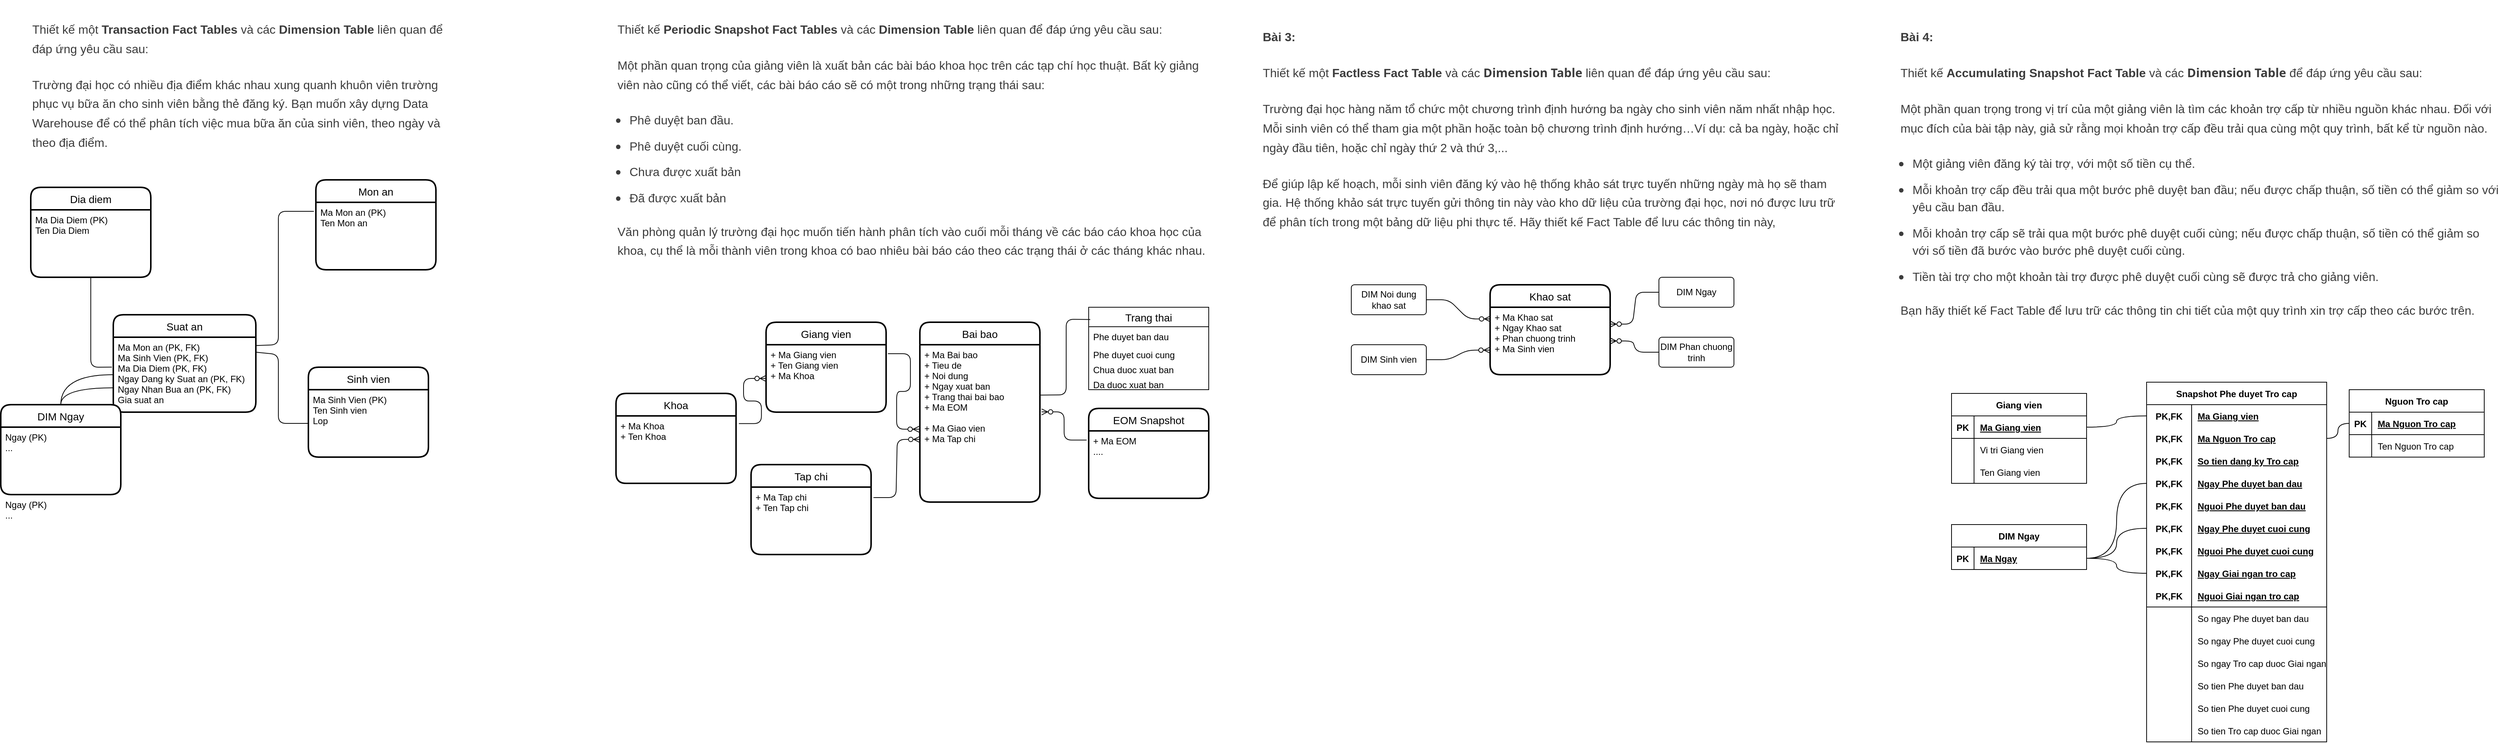 <mxfile>
    <diagram id="OZcxYd4uFVVRchGtud5t" name="Page-1">
        <mxGraphModel dx="1120" dy="599" grid="1" gridSize="10" guides="1" tooltips="1" connect="1" arrows="1" fold="1" page="1" pageScale="1" pageWidth="850" pageHeight="1100" math="0" shadow="0">
            <root>
                <mxCell id="0"/>
                <mxCell id="1" parent="0"/>
                <mxCell id="33" style="edgeStyle=none;html=1;entryX=-0.01;entryY=0.399;entryDx=0;entryDy=0;endArrow=none;endFill=0;entryPerimeter=0;" edge="1" parent="1" source="21" target="30">
                    <mxGeometry relative="1" as="geometry">
                        <Array as="points">
                            <mxPoint x="170" y="510"/>
                        </Array>
                    </mxGeometry>
                </mxCell>
                <mxCell id="21" value="Dia diem" style="swimlane;childLayout=stackLayout;horizontal=1;startSize=30;horizontalStack=0;rounded=1;fontSize=14;fontStyle=0;strokeWidth=2;resizeParent=0;resizeLast=1;shadow=0;dashed=0;align=center;" vertex="1" parent="1">
                    <mxGeometry x="90" y="270" width="160" height="120" as="geometry"/>
                </mxCell>
                <mxCell id="23" value="Ma Dia Diem (PK)&#10;Ten Dia Diem" style="align=left;strokeColor=none;fillColor=none;spacingLeft=4;fontSize=12;verticalAlign=top;resizable=0;rotatable=0;part=1;" vertex="1" parent="21">
                    <mxGeometry y="30" width="160" height="90" as="geometry"/>
                </mxCell>
                <mxCell id="27" value="Sinh vien" style="swimlane;childLayout=stackLayout;horizontal=1;startSize=30;horizontalStack=0;rounded=1;fontSize=14;fontStyle=0;strokeWidth=2;resizeParent=0;resizeLast=1;shadow=0;dashed=0;align=center;" vertex="1" parent="1">
                    <mxGeometry x="460" y="510" width="160" height="120" as="geometry"/>
                </mxCell>
                <mxCell id="28" value="Ma Sinh Vien (PK)&#10;Ten Sinh vien&#10;Lop&#10;" style="align=left;strokeColor=none;fillColor=none;spacingLeft=4;fontSize=12;verticalAlign=top;resizable=0;rotatable=0;part=1;" vertex="1" parent="27">
                    <mxGeometry y="30" width="160" height="90" as="geometry"/>
                </mxCell>
                <mxCell id="29" value="Suat an" style="swimlane;childLayout=stackLayout;horizontal=1;startSize=30;horizontalStack=0;rounded=1;fontSize=14;fontStyle=0;strokeWidth=2;resizeParent=0;resizeLast=1;shadow=0;dashed=0;align=center;" vertex="1" parent="1">
                    <mxGeometry x="200" y="440" width="190" height="130" as="geometry"/>
                </mxCell>
                <mxCell id="30" value="Ma Mon an (PK, FK)&#10;Ma Sinh Vien (PK, FK)&#10;Ma Dia Diem (PK, FK)&#10;Ngay Dang ky Suat an (PK, FK)&#10;Ngay Nhan Bua an (PK, FK)&#10;Gia suat an" style="align=left;strokeColor=none;fillColor=none;spacingLeft=4;fontSize=12;verticalAlign=top;resizable=0;rotatable=0;part=1;" vertex="1" parent="29">
                    <mxGeometry y="30" width="190" height="100" as="geometry"/>
                </mxCell>
                <mxCell id="31" value="Mon an" style="swimlane;childLayout=stackLayout;horizontal=1;startSize=30;horizontalStack=0;rounded=1;fontSize=14;fontStyle=0;strokeWidth=2;resizeParent=0;resizeLast=1;shadow=0;dashed=0;align=center;" vertex="1" parent="1">
                    <mxGeometry x="470" y="260" width="160" height="120" as="geometry"/>
                </mxCell>
                <mxCell id="32" value="Ma Mon an (PK)&#10;Ten Mon an" style="align=left;strokeColor=none;fillColor=none;spacingLeft=4;fontSize=12;verticalAlign=top;resizable=0;rotatable=0;part=1;" vertex="1" parent="31">
                    <mxGeometry y="30" width="160" height="90" as="geometry"/>
                </mxCell>
                <mxCell id="34" style="edgeStyle=none;html=1;exitX=-0.017;exitY=0.133;exitDx=0;exitDy=0;entryX=1;entryY=0.111;entryDx=0;entryDy=0;entryPerimeter=0;exitPerimeter=0;endArrow=none;endFill=0;" edge="1" parent="1" source="32" target="30">
                    <mxGeometry relative="1" as="geometry">
                        <Array as="points">
                            <mxPoint x="420" y="302"/>
                            <mxPoint x="420" y="480"/>
                        </Array>
                    </mxGeometry>
                </mxCell>
                <mxCell id="35" style="edgeStyle=none;html=1;entryX=1;entryY=0.2;entryDx=0;entryDy=0;exitX=0;exitY=0.5;exitDx=0;exitDy=0;endArrow=none;endFill=0;entryPerimeter=0;" edge="1" parent="1" source="28" target="30">
                    <mxGeometry relative="1" as="geometry">
                        <Array as="points">
                            <mxPoint x="420" y="585"/>
                            <mxPoint x="420" y="493"/>
                        </Array>
                    </mxGeometry>
                </mxCell>
                <mxCell id="36" value="&lt;p style=&quot;color: rgb(60, 60, 60); margin: 20px 0px 1.416em; text-align: left; font-family: &amp;quot;Open Sans&amp;quot;, &amp;quot;Helvetica Neue&amp;quot;, Helvetica, Arial, sans-serif; font-size: 16px; font-style: normal; font-variant-ligatures: normal; font-variant-caps: normal; font-weight: 400; letter-spacing: normal; orphans: 2; text-indent: 0px; text-transform: none; widows: 2; word-spacing: 0px; -webkit-text-stroke-width: 0px; background-color: rgb(255, 255, 255); text-decoration-thickness: initial; text-decoration-style: initial; text-decoration-color: initial; text-rendering: optimizelegibility; padding: 0px; border: 0px; outline: 0px; font-variant-numeric: inherit; font-variant-east-asian: inherit; font-stretch: inherit; vertical-align: baseline; line-height: 1.6em !important;&quot;&gt;&lt;span style=&quot;color: inherit; font-style: inherit; font-variant: inherit; font-weight: inherit; font-stretch: inherit; font-size: inherit; line-height: 1.4em; font-family: arial, helvetica, sans-serif; font-optical-sizing: inherit; font-kerning: inherit; font-feature-settings: inherit; font-variation-settings: inherit;&quot; face=&quot;Open Sans, Helvetica Neue, Helvetica, Arial, sans-serif&quot;&gt;Thiết kế một&lt;span&gt;&amp;nbsp;&lt;/span&gt;&lt;strong style=&quot;font-weight: bold; line-height: 1.4em;&quot;&gt;Transaction Fact Tables&lt;/strong&gt;&amp;nbsp;và các&lt;span&gt;&amp;nbsp;&lt;/span&gt;&lt;strong style=&quot;font-weight: bold; line-height: 1.4em;&quot;&gt;Dimension Table&lt;/strong&gt;&lt;span&gt;&amp;nbsp;&lt;/span&gt;liên quan để đáp ứng yêu cầu sau:&lt;/span&gt;&lt;/p&gt;&lt;p style=&quot;color: rgb(60, 60, 60); margin: 20px 0px 1.416em; text-align: left; font-family: &amp;quot;Open Sans&amp;quot;, &amp;quot;Helvetica Neue&amp;quot;, Helvetica, Arial, sans-serif; font-size: 16px; font-style: normal; font-variant-ligatures: normal; font-variant-caps: normal; font-weight: 400; letter-spacing: normal; orphans: 2; text-indent: 0px; text-transform: none; widows: 2; word-spacing: 0px; -webkit-text-stroke-width: 0px; background-color: rgb(255, 255, 255); text-decoration-thickness: initial; text-decoration-style: initial; text-decoration-color: initial; text-rendering: optimizelegibility; padding: 0px; border: 0px; outline: 0px; font-variant-numeric: inherit; font-variant-east-asian: inherit; font-stretch: inherit; vertical-align: baseline; line-height: 1.6em !important;&quot;&gt;&lt;span style=&quot;color: inherit; font-style: inherit; font-variant: inherit; font-weight: inherit; font-stretch: inherit; font-size: inherit; line-height: 1.4em; font-family: arial, helvetica, sans-serif; font-optical-sizing: inherit; font-kerning: inherit; font-feature-settings: inherit; font-variation-settings: inherit;&quot;&gt;&lt;span style=&quot;color: inherit; font-style: inherit; font-variant: inherit; font-weight: inherit; font-stretch: inherit; font-size: inherit; line-height: 1.4em; font-family: inherit; font-optical-sizing: inherit; font-kerning: inherit; font-feature-settings: inherit; font-variation-settings: inherit;&quot; face=&quot;Open Sans, Helvetica Neue, Helvetica, Arial, sans-serif&quot;&gt;Trường đại học có nhiều địa điểm khác nhau xung quanh khuôn viên trường phục vụ bữa ăn cho sinh viên bằng thẻ đăng ký. Bạn muốn xây dựng Data Warehouse để có thể&amp;nbsp;&lt;/span&gt;phân tích việc mua bữa ăn của sinh viên, theo ngày và theo địa điểm.&lt;/span&gt;&lt;/p&gt;" style="text;whiteSpace=wrap;html=1;" vertex="1" parent="1">
                    <mxGeometry x="90" y="20" width="550" height="100" as="geometry"/>
                </mxCell>
                <mxCell id="37" value="&lt;p style=&quot;color: rgb(60, 60, 60); margin: 20px 0px 1.416em; text-align: left; font-family: &amp;quot;Open Sans&amp;quot;, &amp;quot;Helvetica Neue&amp;quot;, Helvetica, Arial, sans-serif; font-size: 16px; font-style: normal; font-variant-ligatures: normal; font-variant-caps: normal; font-weight: 400; letter-spacing: normal; orphans: 2; text-indent: 0px; text-transform: none; widows: 2; word-spacing: 0px; -webkit-text-stroke-width: 0px; background-color: rgb(255, 255, 255); text-decoration-thickness: initial; text-decoration-style: initial; text-decoration-color: initial; text-rendering: optimizelegibility; padding: 0px; border: 0px; outline: 0px; font-variant-numeric: inherit; font-variant-east-asian: inherit; font-stretch: inherit; vertical-align: baseline; line-height: 1.6em !important;&quot;&gt;&lt;span style=&quot;color: inherit; font-style: inherit; font-variant: inherit; font-weight: inherit; font-stretch: inherit; font-size: inherit; line-height: 1.4em; font-family: arial, helvetica, sans-serif; font-optical-sizing: inherit; font-kerning: inherit; font-feature-settings: inherit; font-variation-settings: inherit;&quot; face=&quot;Open Sans, Helvetica Neue, Helvetica, Arial, sans-serif&quot;&gt;Thiết kế&lt;span&gt;&amp;nbsp;&lt;/span&gt;&lt;strong style=&quot;font-weight: bold; line-height: 1.4em;&quot;&gt;Periodic Snapshot Fact Tables&lt;/strong&gt;&lt;span&gt;&amp;nbsp;&lt;/span&gt;và&amp;nbsp;các&amp;nbsp;&lt;strong style=&quot;font-weight: bold; line-height: 1.4em;&quot;&gt;Dimension Table&lt;/strong&gt;&amp;nbsp;liên quan để đáp ứng yêu cầu sau:&lt;/span&gt;&lt;/p&gt;&lt;p style=&quot;color: rgb(60, 60, 60); margin: 20px 0px 1.416em; text-align: left; font-family: &amp;quot;Open Sans&amp;quot;, &amp;quot;Helvetica Neue&amp;quot;, Helvetica, Arial, sans-serif; font-size: 16px; font-style: normal; font-variant-ligatures: normal; font-variant-caps: normal; font-weight: 400; letter-spacing: normal; orphans: 2; text-indent: 0px; text-transform: none; widows: 2; word-spacing: 0px; -webkit-text-stroke-width: 0px; background-color: rgb(255, 255, 255); text-decoration-thickness: initial; text-decoration-style: initial; text-decoration-color: initial; text-rendering: optimizelegibility; padding: 0px; border: 0px; outline: 0px; font-variant-numeric: inherit; font-variant-east-asian: inherit; font-stretch: inherit; vertical-align: baseline; line-height: 1.6em !important;&quot;&gt;&lt;span style=&quot;color: inherit; font-style: inherit; font-variant: inherit; font-weight: inherit; font-stretch: inherit; font-size: inherit; line-height: 1.4em; font-family: arial, helvetica, sans-serif; font-optical-sizing: inherit; font-kerning: inherit; font-feature-settings: inherit; font-variation-settings: inherit;&quot; face=&quot;Open Sans, Helvetica Neue, Helvetica, Arial, sans-serif&quot;&gt;Một phần quan trọng của giảng viên là xuất bản các bài báo khoa học trên các tạp chí học thuật. Bất kỳ giảng viên nào cũng có thể viết, các bài báo cáo sẽ có một trong những trạng thái sau:&lt;/span&gt;&lt;/p&gt;&lt;ul style=&quot;padding: 0px 0px 0px 1em; margin: 1em 0px; line-height: 1.4em; color: rgb(60, 60, 60); list-style: outside none disc; font-family: &amp;quot;Open Sans&amp;quot;, Verdana, Geneva, sans-serif, sans-serif; font-size: 16px; font-style: normal; font-variant-ligatures: normal; font-variant-caps: normal; font-weight: 400; letter-spacing: normal; orphans: 2; text-align: left; text-indent: 0px; text-transform: none; widows: 2; word-spacing: 0px; -webkit-text-stroke-width: 0px; background-color: rgb(255, 255, 255); text-decoration-thickness: initial; text-decoration-style: initial; text-decoration-color: initial;&quot;&gt;&lt;li style=&quot;line-height: 1.4em; margin-bottom: 0.708em;&quot;&gt;&lt;span style=&quot;color: inherit; font-style: inherit; font-variant: inherit; font-weight: inherit; font-stretch: inherit; font-size: inherit; line-height: 1.4em; font-family: arial, helvetica, sans-serif; font-optical-sizing: inherit; font-kerning: inherit; font-feature-settings: inherit; font-variation-settings: inherit;&quot; face=&quot;Open Sans, Helvetica Neue, Helvetica, Arial, sans-serif&quot;&gt;Phê duyệt&amp;nbsp;ban đầu.&lt;/span&gt;&lt;/li&gt;&lt;li style=&quot;line-height: 1.4em; margin-bottom: 0.708em;&quot;&gt;&lt;span style=&quot;color: inherit; font-style: inherit; font-variant: inherit; font-weight: inherit; font-stretch: inherit; font-size: inherit; line-height: 1.4em; font-family: arial, helvetica, sans-serif; font-optical-sizing: inherit; font-kerning: inherit; font-feature-settings: inherit; font-variation-settings: inherit;&quot; face=&quot;Open Sans, Helvetica Neue, Helvetica, Arial, sans-serif&quot;&gt;Phê duyệt&amp;nbsp;cuối cùng.&lt;/span&gt;&lt;/li&gt;&lt;li style=&quot;line-height: 1.4em; margin-bottom: 0.708em;&quot;&gt;&lt;span style=&quot;color: inherit; font-style: inherit; font-variant: inherit; font-weight: inherit; font-stretch: inherit; font-size: inherit; line-height: 1.4em; font-family: arial, helvetica, sans-serif; font-optical-sizing: inherit; font-kerning: inherit; font-feature-settings: inherit; font-variation-settings: inherit;&quot; face=&quot;Open Sans, Helvetica Neue, Helvetica, Arial, sans-serif&quot;&gt;Chưa được xuất bản&lt;/span&gt;&lt;/li&gt;&lt;li style=&quot;line-height: 1.4em; margin-bottom: 0.708em;&quot;&gt;&lt;span style=&quot;color: inherit; font-style: inherit; font-variant: inherit; font-weight: inherit; font-stretch: inherit; font-size: inherit; line-height: 1.4em; font-family: arial, helvetica, sans-serif; font-optical-sizing: inherit; font-kerning: inherit; font-feature-settings: inherit; font-variation-settings: inherit;&quot; face=&quot;Open Sans, Helvetica Neue, Helvetica, Arial, sans-serif&quot;&gt;Đã được xuất bản&lt;/span&gt;&lt;/li&gt;&lt;/ul&gt;&lt;p style=&quot;color: rgb(60, 60, 60); margin: 20px 0px 1.416em; text-align: left; font-family: &amp;quot;Open Sans&amp;quot;, Verdana, Geneva, sans-serif, sans-serif; font-size: 16px; font-style: normal; font-variant-ligatures: normal; font-variant-caps: normal; font-weight: 400; letter-spacing: normal; orphans: 2; text-indent: 0px; text-transform: none; widows: 2; word-spacing: 0px; -webkit-text-stroke-width: 0px; background-color: rgb(255, 255, 255); text-decoration-thickness: initial; text-decoration-style: initial; text-decoration-color: initial; line-height: 1.6em !important;&quot;&gt;&lt;span style=&quot;color: inherit; font-style: inherit; font-variant: inherit; font-weight: inherit; font-stretch: inherit; font-size: inherit; line-height: 1.4em; font-family: arial, helvetica, sans-serif; font-optical-sizing: inherit; font-kerning: inherit; font-feature-settings: inherit; font-variation-settings: inherit;&quot;&gt;Văn phòng quản lý trường đại học muốn tiến hành phân tích vào cuối mỗi tháng về các&amp;nbsp;báo cáo khoa học&amp;nbsp;của khoa, cụ thể là mỗi thành viên trong khoa có bao nhiêu bài báo cáo theo các trạng thái ở các tháng khác nhau.&lt;/span&gt;&lt;/p&gt;" style="text;whiteSpace=wrap;html=1;" vertex="1" parent="1">
                    <mxGeometry x="870" y="20" width="800" height="390" as="geometry"/>
                </mxCell>
                <mxCell id="38" value="Giang vien" style="swimlane;childLayout=stackLayout;horizontal=1;startSize=30;horizontalStack=0;rounded=1;fontSize=14;fontStyle=0;strokeWidth=2;resizeParent=0;resizeLast=1;shadow=0;dashed=0;align=center;" vertex="1" parent="1">
                    <mxGeometry x="1070" y="450" width="160" height="120" as="geometry"/>
                </mxCell>
                <mxCell id="39" value="+ Ma Giang vien&#10;+ Ten Giang vien&#10;+ Ma Khoa" style="align=left;strokeColor=none;fillColor=none;spacingLeft=4;fontSize=12;verticalAlign=top;resizable=0;rotatable=0;part=1;" vertex="1" parent="38">
                    <mxGeometry y="30" width="160" height="90" as="geometry"/>
                </mxCell>
                <mxCell id="40" value="Khoa" style="swimlane;childLayout=stackLayout;horizontal=1;startSize=30;horizontalStack=0;rounded=1;fontSize=14;fontStyle=0;strokeWidth=2;resizeParent=0;resizeLast=1;shadow=0;dashed=0;align=center;" vertex="1" parent="1">
                    <mxGeometry x="870" y="545" width="160" height="120" as="geometry"/>
                </mxCell>
                <mxCell id="41" value="+ Ma Khoa&#10;+ Ten Khoa" style="align=left;strokeColor=none;fillColor=none;spacingLeft=4;fontSize=12;verticalAlign=top;resizable=0;rotatable=0;part=1;" vertex="1" parent="40">
                    <mxGeometry y="30" width="160" height="90" as="geometry"/>
                </mxCell>
                <mxCell id="42" value="Bai bao" style="swimlane;childLayout=stackLayout;horizontal=1;startSize=30;horizontalStack=0;rounded=1;fontSize=14;fontStyle=0;strokeWidth=2;resizeParent=0;resizeLast=1;shadow=0;dashed=0;align=center;" vertex="1" parent="1">
                    <mxGeometry x="1275" y="450" width="160" height="240" as="geometry"/>
                </mxCell>
                <mxCell id="43" value="+ Ma Bai bao&#10;+ Tieu de&#10;+ Noi dung&#10;+ Ngay xuat ban&#10;+ Trang thai bai bao&#10;+ Ma EOM&#10;&#10;+ Ma Giao vien&#10;+ Ma Tap chi" style="align=left;strokeColor=none;fillColor=none;spacingLeft=4;fontSize=12;verticalAlign=top;resizable=0;rotatable=0;part=1;" vertex="1" parent="42">
                    <mxGeometry y="30" width="160" height="210" as="geometry"/>
                </mxCell>
                <mxCell id="44" value="Tap chi" style="swimlane;childLayout=stackLayout;horizontal=1;startSize=30;horizontalStack=0;rounded=1;fontSize=14;fontStyle=0;strokeWidth=2;resizeParent=0;resizeLast=1;shadow=0;dashed=0;align=center;" vertex="1" parent="1">
                    <mxGeometry x="1050" y="640" width="160" height="120" as="geometry"/>
                </mxCell>
                <mxCell id="45" value="+ Ma Tap chi&#10;+ Ten Tap chi" style="align=left;strokeColor=none;fillColor=none;spacingLeft=4;fontSize=12;verticalAlign=top;resizable=0;rotatable=0;part=1;" vertex="1" parent="44">
                    <mxGeometry y="30" width="160" height="90" as="geometry"/>
                </mxCell>
                <mxCell id="46" value="EOM Snapshot" style="swimlane;childLayout=stackLayout;horizontal=1;startSize=30;horizontalStack=0;rounded=1;fontSize=14;fontStyle=0;strokeWidth=2;resizeParent=0;resizeLast=1;shadow=0;dashed=0;align=center;" vertex="1" parent="1">
                    <mxGeometry x="1500" y="565" width="160" height="120" as="geometry"/>
                </mxCell>
                <mxCell id="47" value="+ Ma EOM&#10;...." style="align=left;strokeColor=none;fillColor=none;spacingLeft=4;fontSize=12;verticalAlign=top;resizable=0;rotatable=0;part=1;" vertex="1" parent="46">
                    <mxGeometry y="30" width="160" height="90" as="geometry"/>
                </mxCell>
                <mxCell id="52" value="Trang thai" style="swimlane;fontStyle=0;childLayout=stackLayout;horizontal=1;startSize=26;horizontalStack=0;resizeParent=1;resizeParentMax=0;resizeLast=0;collapsible=1;marginBottom=0;align=center;fontSize=14;" vertex="1" parent="1">
                    <mxGeometry x="1500" y="430" width="160" height="110" as="geometry">
                        <mxRectangle x="1500" y="430" width="100" height="30" as="alternateBounds"/>
                    </mxGeometry>
                </mxCell>
                <mxCell id="53" value="Phe duyet ban dau" style="text;strokeColor=none;fillColor=none;spacingLeft=4;spacingRight=4;overflow=hidden;rotatable=0;points=[[0,0.5],[1,0.5]];portConstraint=eastwest;fontSize=12;" vertex="1" parent="52">
                    <mxGeometry y="26" width="160" height="24" as="geometry"/>
                </mxCell>
                <mxCell id="54" value="Phe duyet cuoi cung" style="text;strokeColor=none;fillColor=none;spacingLeft=4;spacingRight=4;overflow=hidden;rotatable=0;points=[[0,0.5],[1,0.5]];portConstraint=eastwest;fontSize=12;" vertex="1" parent="52">
                    <mxGeometry y="50" width="160" height="20" as="geometry"/>
                </mxCell>
                <mxCell id="55" value="Chua duoc xuat ban" style="text;strokeColor=none;fillColor=none;spacingLeft=4;spacingRight=4;overflow=hidden;rotatable=0;points=[[0,0.5],[1,0.5]];portConstraint=eastwest;fontSize=12;" vertex="1" parent="52">
                    <mxGeometry y="70" width="160" height="20" as="geometry"/>
                </mxCell>
                <mxCell id="56" value="Da duoc xuat ban" style="text;strokeColor=none;fillColor=none;spacingLeft=4;spacingRight=4;overflow=hidden;rotatable=0;points=[[0,0.5],[1,0.5]];portConstraint=eastwest;fontSize=12;" vertex="1" parent="52">
                    <mxGeometry y="90" width="160" height="20" as="geometry"/>
                </mxCell>
                <mxCell id="57" style="edgeStyle=none;html=1;entryX=0.013;entryY=0.149;entryDx=0;entryDy=0;entryPerimeter=0;exitX=1.004;exitY=0.32;exitDx=0;exitDy=0;exitPerimeter=0;endArrow=none;endFill=0;" edge="1" parent="1" source="43" target="52">
                    <mxGeometry relative="1" as="geometry">
                        <Array as="points">
                            <mxPoint x="1470" y="547"/>
                            <mxPoint x="1470" y="446"/>
                        </Array>
                    </mxGeometry>
                </mxCell>
                <mxCell id="59" value="&lt;p style=&quot;color: rgb(60, 60, 60); margin: 20px 0px 1.416em; text-align: left; font-family: &amp;quot;Open Sans&amp;quot;, &amp;quot;Helvetica Neue&amp;quot;, Helvetica, Arial, sans-serif; font-size: 16px; font-style: normal; font-variant-ligatures: normal; font-variant-caps: normal; font-weight: 400; letter-spacing: normal; orphans: 2; text-indent: 0px; text-transform: none; widows: 2; word-spacing: 0px; -webkit-text-stroke-width: 0px; background-color: rgb(255, 255, 255); text-decoration-thickness: initial; text-decoration-style: initial; text-decoration-color: initial; text-rendering: optimizelegibility; padding: 0px; border: 0px; outline: 0px; font-variant-numeric: inherit; font-variant-east-asian: inherit; font-stretch: inherit; vertical-align: baseline; line-height: 1.6em !important;&quot;&gt;&lt;span style=&quot;color: inherit; font-style: inherit; font-variant: inherit; font-weight: inherit; font-stretch: inherit; font-size: inherit; line-height: 1.4em; font-family: arial, helvetica, sans-serif; font-optical-sizing: inherit; font-kerning: inherit; font-feature-settings: inherit; font-variation-settings: inherit;&quot;&gt;&lt;strong style=&quot;font-weight: bold; line-height: 1.4em;&quot;&gt;Bài 3:&amp;nbsp;&lt;/strong&gt;&lt;/span&gt;&lt;/p&gt;&lt;p style=&quot;color: rgb(60, 60, 60); margin: 20px 0px 1.416em; text-align: left; font-family: &amp;quot;Open Sans&amp;quot;, &amp;quot;Helvetica Neue&amp;quot;, Helvetica, Arial, sans-serif; font-size: 16px; font-style: normal; font-variant-ligatures: normal; font-variant-caps: normal; font-weight: 400; letter-spacing: normal; orphans: 2; text-indent: 0px; text-transform: none; widows: 2; word-spacing: 0px; -webkit-text-stroke-width: 0px; background-color: rgb(255, 255, 255); text-decoration-thickness: initial; text-decoration-style: initial; text-decoration-color: initial; text-rendering: optimizelegibility; padding: 0px; border: 0px; outline: 0px; font-variant-numeric: inherit; font-variant-east-asian: inherit; font-stretch: inherit; vertical-align: baseline; line-height: 1.6em !important;&quot;&gt;&lt;span style=&quot;color: inherit; font-style: inherit; font-variant: inherit; font-weight: inherit; font-stretch: inherit; font-size: inherit; line-height: 1.4em; font-family: arial, helvetica, sans-serif; font-optical-sizing: inherit; font-kerning: inherit; font-feature-settings: inherit; font-variation-settings: inherit;&quot;&gt;&lt;span style=&quot;color: inherit; font-style: inherit; font-variant: inherit; font-weight: inherit; font-stretch: inherit; font-size: inherit; line-height: 1.4em; font-family: inherit; font-optical-sizing: inherit; font-kerning: inherit; font-feature-settings: inherit; font-variation-settings: inherit;&quot; face=&quot;Open Sans, Helvetica Neue, Helvetica, Arial, sans-serif&quot;&gt;Thiết kế một&lt;span&gt;&amp;nbsp;&lt;/span&gt;&lt;strong style=&quot;font-weight: bold; line-height: 1.4em;&quot;&gt;Factless Fact Table&amp;nbsp;&lt;/strong&gt;và các&amp;nbsp;&lt;/span&gt;&lt;strong style=&quot;font-weight: bold; line-height: 1.4em; font-family: &amp;quot;Open Sans&amp;quot;, &amp;quot;Helvetica Neue&amp;quot;, Helvetica, Arial, sans-serif;&quot;&gt;Dimension Table&lt;/strong&gt;&lt;span style=&quot;color: inherit; font-style: inherit; font-variant: inherit; font-weight: inherit; font-stretch: inherit; font-size: inherit; line-height: 1.4em; font-family: inherit; font-optical-sizing: inherit; font-kerning: inherit; font-feature-settings: inherit; font-variation-settings: inherit;&quot; face=&quot;Open Sans, Helvetica Neue, Helvetica, Arial, sans-serif&quot;&gt;&amp;nbsp;liên quan để đáp ứng yêu cầu sau:&lt;/span&gt;&lt;/span&gt;&lt;/p&gt;&lt;p style=&quot;color: rgb(60, 60, 60); margin: 20px 0px 1.416em; text-align: left; font-family: &amp;quot;Open Sans&amp;quot;, &amp;quot;Helvetica Neue&amp;quot;, Helvetica, Arial, sans-serif; font-size: 16px; font-style: normal; font-variant-ligatures: normal; font-variant-caps: normal; font-weight: 400; letter-spacing: normal; orphans: 2; text-indent: 0px; text-transform: none; widows: 2; word-spacing: 0px; -webkit-text-stroke-width: 0px; background-color: rgb(255, 255, 255); text-decoration-thickness: initial; text-decoration-style: initial; text-decoration-color: initial; text-rendering: optimizelegibility; padding: 0px; border: 0px; outline: 0px; font-variant-numeric: inherit; font-variant-east-asian: inherit; font-stretch: inherit; vertical-align: baseline; line-height: 1.6em !important;&quot;&gt;&lt;span style=&quot;color: inherit; font-style: inherit; font-variant: inherit; font-weight: inherit; font-stretch: inherit; font-size: inherit; line-height: 1.4em; font-family: arial, helvetica, sans-serif; font-optical-sizing: inherit; font-kerning: inherit; font-feature-settings: inherit; font-variation-settings: inherit;&quot;&gt;Trường đại học hàng năm tổ chức một chương trình định hướng ba ngày cho sinh viên năm nhất nhập học. Mỗi sinh viên có thể tham gia một phần hoặc toàn bộ chương trình định hướng…Ví dụ: cả ba ngày, hoặc chỉ ngày đầu tiên, hoặc chỉ ngày thứ 2 và thứ 3,...&lt;/span&gt;&lt;/p&gt;&lt;p style=&quot;color: rgb(60, 60, 60); margin: 20px 0px 1.416em; text-align: left; font-family: &amp;quot;Open Sans&amp;quot;, &amp;quot;Helvetica Neue&amp;quot;, Helvetica, Arial, sans-serif; font-size: 16px; font-style: normal; font-variant-ligatures: normal; font-variant-caps: normal; font-weight: 400; letter-spacing: normal; orphans: 2; text-indent: 0px; text-transform: none; widows: 2; word-spacing: 0px; -webkit-text-stroke-width: 0px; background-color: rgb(255, 255, 255); text-decoration-thickness: initial; text-decoration-style: initial; text-decoration-color: initial; text-rendering: optimizelegibility; padding: 0px; border: 0px; outline: 0px; font-variant-numeric: inherit; font-variant-east-asian: inherit; font-stretch: inherit; vertical-align: baseline; line-height: 1.6em !important;&quot;&gt;&lt;span style=&quot;color: inherit; font-style: inherit; font-variant: inherit; font-weight: inherit; font-stretch: inherit; font-size: inherit; line-height: 1.4em; font-family: arial, helvetica, sans-serif; font-optical-sizing: inherit; font-kerning: inherit; font-feature-settings: inherit; font-variation-settings: inherit;&quot;&gt;&lt;span style=&quot;color: inherit; font-style: inherit; font-variant: inherit; font-weight: inherit; font-stretch: inherit; font-size: inherit; line-height: 1.4em; font-family: inherit; font-optical-sizing: inherit; font-kerning: inherit; font-feature-settings: inherit; font-variation-settings: inherit;&quot; face=&quot;Open Sans, Helvetica Neue, Helvetica, Arial, sans-serif&quot;&gt;Để giúp lập kế hoạch, mỗi&amp;nbsp;sinh viên&amp;nbsp;đăng ký vào hệ thống khảo sát trực tuyến những ngày mà họ sẽ tham gia.&amp;nbsp;&lt;/span&gt;Hệ thống khảo sát trực tuyến gửi thông tin này vào kho dữ liệu của trường đại học, nơi nó được lưu trữ để phân tích trong một bảng dữ liệu phi thực tế. Hãy thiết kế Fact Table để lưu các thông tin này,&lt;/span&gt;&lt;/p&gt;" style="text;whiteSpace=wrap;html=1;" vertex="1" parent="1">
                    <mxGeometry x="1730" y="30" width="770" height="330" as="geometry"/>
                </mxCell>
                <mxCell id="74" value="" style="edgeStyle=entityRelationEdgeStyle;fontSize=12;html=1;endArrow=ERzeroToMany;endFill=1;exitX=-0.017;exitY=0.136;exitDx=0;exitDy=0;exitPerimeter=0;entryX=1.014;entryY=0.427;entryDx=0;entryDy=0;entryPerimeter=0;" edge="1" parent="1" source="47" target="43">
                    <mxGeometry width="100" height="100" relative="1" as="geometry">
                        <mxPoint x="1400" y="820" as="sourcePoint"/>
                        <mxPoint x="1500" y="720" as="targetPoint"/>
                    </mxGeometry>
                </mxCell>
                <mxCell id="75" value="" style="edgeStyle=entityRelationEdgeStyle;fontSize=12;html=1;endArrow=ERzeroToMany;endFill=1;exitX=1.02;exitY=0.156;exitDx=0;exitDy=0;exitPerimeter=0;entryX=-0.001;entryY=0.602;entryDx=0;entryDy=0;entryPerimeter=0;" edge="1" parent="1" source="45" target="43">
                    <mxGeometry width="100" height="100" relative="1" as="geometry">
                        <mxPoint x="1180" y="690" as="sourcePoint"/>
                        <mxPoint x="1280" y="590" as="targetPoint"/>
                    </mxGeometry>
                </mxCell>
                <mxCell id="76" value="" style="edgeStyle=entityRelationEdgeStyle;fontSize=12;html=1;endArrow=ERzeroToMany;endFill=1;exitX=1.015;exitY=0.133;exitDx=0;exitDy=0;exitPerimeter=0;entryX=-0.006;entryY=0.537;entryDx=0;entryDy=0;entryPerimeter=0;" edge="1" parent="1" source="39" target="43">
                    <mxGeometry width="100" height="100" relative="1" as="geometry">
                        <mxPoint x="1180" y="690" as="sourcePoint"/>
                        <mxPoint x="1270" y="590" as="targetPoint"/>
                    </mxGeometry>
                </mxCell>
                <mxCell id="77" value="" style="edgeStyle=entityRelationEdgeStyle;fontSize=12;html=1;endArrow=ERzeroToMany;endFill=1;exitX=1.024;exitY=0.114;exitDx=0;exitDy=0;entryX=0;entryY=0.5;entryDx=0;entryDy=0;exitPerimeter=0;" edge="1" parent="1" source="41" target="39">
                    <mxGeometry width="100" height="100" relative="1" as="geometry">
                        <mxPoint x="1180" y="690" as="sourcePoint"/>
                        <mxPoint x="1280" y="590" as="targetPoint"/>
                    </mxGeometry>
                </mxCell>
                <mxCell id="78" value="Khao sat" style="swimlane;childLayout=stackLayout;horizontal=1;startSize=30;horizontalStack=0;rounded=1;fontSize=14;fontStyle=0;strokeWidth=2;resizeParent=0;resizeLast=1;shadow=0;dashed=0;align=center;" vertex="1" parent="1">
                    <mxGeometry x="2035" y="400" width="160" height="120" as="geometry"/>
                </mxCell>
                <mxCell id="79" value="+ Ma Khao sat&#10;+ Ngay Khao sat&#10;+ Phan chuong trinh&#10;+ Ma Sinh vien" style="align=left;strokeColor=none;fillColor=none;spacingLeft=4;fontSize=12;verticalAlign=top;resizable=0;rotatable=0;part=1;" vertex="1" parent="78">
                    <mxGeometry y="30" width="160" height="90" as="geometry"/>
                </mxCell>
                <mxCell id="82" value="DIM Sinh vien" style="rounded=1;arcSize=10;whiteSpace=wrap;html=1;align=center;" vertex="1" parent="1">
                    <mxGeometry x="1850" y="480" width="100" height="40" as="geometry"/>
                </mxCell>
                <mxCell id="83" value="DIM Noi dung khao sat" style="rounded=1;arcSize=10;whiteSpace=wrap;html=1;align=center;" vertex="1" parent="1">
                    <mxGeometry x="1850" y="400" width="100" height="40" as="geometry"/>
                </mxCell>
                <mxCell id="84" value="DIM Ngay" style="rounded=1;arcSize=10;whiteSpace=wrap;html=1;align=center;" vertex="1" parent="1">
                    <mxGeometry x="2260" y="390" width="100" height="40" as="geometry"/>
                </mxCell>
                <mxCell id="85" value="DIM Phan chuong trinh" style="rounded=1;arcSize=10;whiteSpace=wrap;html=1;align=center;" vertex="1" parent="1">
                    <mxGeometry x="2260" y="470" width="100" height="40" as="geometry"/>
                </mxCell>
                <mxCell id="86" value="" style="edgeStyle=entityRelationEdgeStyle;fontSize=12;html=1;endArrow=ERzeroToMany;endFill=1;exitX=1;exitY=0.5;exitDx=0;exitDy=0;entryX=0.004;entryY=0.173;entryDx=0;entryDy=0;entryPerimeter=0;" edge="1" parent="1" source="83" target="79">
                    <mxGeometry width="100" height="100" relative="1" as="geometry">
                        <mxPoint x="1990" y="390" as="sourcePoint"/>
                        <mxPoint x="2090" y="290" as="targetPoint"/>
                    </mxGeometry>
                </mxCell>
                <mxCell id="87" value="" style="edgeStyle=entityRelationEdgeStyle;fontSize=12;html=1;endArrow=ERzeroToMany;endFill=1;exitX=1;exitY=0.5;exitDx=0;exitDy=0;entryX=-0.001;entryY=0.636;entryDx=0;entryDy=0;entryPerimeter=0;" edge="1" parent="1" source="82" target="79">
                    <mxGeometry width="100" height="100" relative="1" as="geometry">
                        <mxPoint x="1960" y="430" as="sourcePoint"/>
                        <mxPoint x="2045.64" y="455.57" as="targetPoint"/>
                    </mxGeometry>
                </mxCell>
                <mxCell id="88" value="" style="edgeStyle=entityRelationEdgeStyle;fontSize=12;html=1;endArrow=ERzeroToMany;endFill=1;exitX=0;exitY=0.5;exitDx=0;exitDy=0;entryX=1;entryY=0.25;entryDx=0;entryDy=0;" edge="1" parent="1" source="84" target="79">
                    <mxGeometry width="100" height="100" relative="1" as="geometry">
                        <mxPoint x="2250" y="440" as="sourcePoint"/>
                        <mxPoint x="2335.64" y="465.57" as="targetPoint"/>
                    </mxGeometry>
                </mxCell>
                <mxCell id="89" value="" style="edgeStyle=entityRelationEdgeStyle;fontSize=12;html=1;endArrow=ERzeroToMany;endFill=1;exitX=0;exitY=0.5;exitDx=0;exitDy=0;entryX=1;entryY=0.5;entryDx=0;entryDy=0;" edge="1" parent="1" source="85" target="79">
                    <mxGeometry width="100" height="100" relative="1" as="geometry">
                        <mxPoint x="2290" y="463.75" as="sourcePoint"/>
                        <mxPoint x="2225" y="506.25" as="targetPoint"/>
                    </mxGeometry>
                </mxCell>
                <mxCell id="91" value="&lt;p style=&quot;color: rgb(60, 60, 60); margin: 20px 0px 1.416em; text-align: left; font-family: &amp;quot;Open Sans&amp;quot;, &amp;quot;Helvetica Neue&amp;quot;, Helvetica, Arial, sans-serif; font-size: 16px; font-style: normal; font-variant-ligatures: normal; font-variant-caps: normal; font-weight: 400; letter-spacing: normal; orphans: 2; text-indent: 0px; text-transform: none; widows: 2; word-spacing: 0px; -webkit-text-stroke-width: 0px; background-color: rgb(255, 255, 255); text-decoration-thickness: initial; text-decoration-style: initial; text-decoration-color: initial; text-rendering: optimizelegibility; padding: 0px; border: 0px; outline: 0px; font-variant-numeric: inherit; font-variant-east-asian: inherit; font-stretch: inherit; vertical-align: baseline; line-height: 1.6em !important;&quot;&gt;&lt;span style=&quot;color: inherit; font-style: inherit; font-variant: inherit; font-weight: inherit; font-stretch: inherit; font-size: inherit; line-height: 1.4em; font-family: arial, helvetica, sans-serif; font-optical-sizing: inherit; font-kerning: inherit; font-feature-settings: inherit; font-variation-settings: inherit;&quot;&gt;&lt;strong style=&quot;font-weight: bold; line-height: 1.4em;&quot;&gt;Bài 4:&lt;/strong&gt;&lt;/span&gt;&lt;/p&gt;&lt;p style=&quot;color: rgb(60, 60, 60); margin: 20px 0px 1.416em; text-align: left; font-family: &amp;quot;Open Sans&amp;quot;, &amp;quot;Helvetica Neue&amp;quot;, Helvetica, Arial, sans-serif; font-size: 16px; font-style: normal; font-variant-ligatures: normal; font-variant-caps: normal; font-weight: 400; letter-spacing: normal; orphans: 2; text-indent: 0px; text-transform: none; widows: 2; word-spacing: 0px; -webkit-text-stroke-width: 0px; background-color: rgb(255, 255, 255); text-decoration-thickness: initial; text-decoration-style: initial; text-decoration-color: initial; text-rendering: optimizelegibility; padding: 0px; border: 0px; outline: 0px; font-variant-numeric: inherit; font-variant-east-asian: inherit; font-stretch: inherit; vertical-align: baseline; line-height: 1.6em !important;&quot;&gt;&lt;span style=&quot;color: inherit; font-style: inherit; font-variant: inherit; font-weight: inherit; font-stretch: inherit; font-size: inherit; line-height: 1.4em; font-family: arial, helvetica, sans-serif; font-optical-sizing: inherit; font-kerning: inherit; font-feature-settings: inherit; font-variation-settings: inherit;&quot;&gt;&lt;span style=&quot;color: inherit; font-style: inherit; font-variant: inherit; font-weight: inherit; font-stretch: inherit; font-size: inherit; line-height: 1.4em; font-family: inherit; font-optical-sizing: inherit; font-kerning: inherit; font-feature-settings: inherit; font-variation-settings: inherit;&quot; face=&quot;Open Sans, Helvetica Neue, Helvetica, Arial, sans-serif&quot;&gt;Thiết kế&lt;span&gt;&amp;nbsp;&lt;/span&gt;&lt;strong style=&quot;font-weight: bold; line-height: 1.4em;&quot;&gt;Accumulating Snapshot Fact Table&lt;/strong&gt;&amp;nbsp;và các&lt;/span&gt;&lt;span style=&quot;color: inherit; font-style: inherit; font-variant: inherit; font-weight: inherit; font-stretch: inherit; font-size: inherit; line-height: 1.4em; font-family: inherit; font-optical-sizing: inherit; font-kerning: inherit; font-feature-settings: inherit; font-variation-settings: inherit;&quot; face=&quot;Open Sans, Helvetica Neue, Helvetica, Arial, sans-serif&quot;&gt;&amp;nbsp;&lt;/span&gt;&lt;strong style=&quot;font-weight: bold; line-height: 1.4em; font-family: &amp;quot;Open Sans&amp;quot;, &amp;quot;Helvetica Neue&amp;quot;, Helvetica, Arial, sans-serif;&quot;&gt;Dimension Table&lt;/strong&gt;&lt;span style=&quot;color: inherit; font-style: inherit; font-variant: inherit; font-weight: inherit; font-stretch: inherit; font-size: inherit; line-height: 1.4em; font-family: inherit; font-optical-sizing: inherit; font-kerning: inherit; font-feature-settings: inherit; font-variation-settings: inherit;&quot; face=&quot;Open Sans, Helvetica Neue, Helvetica, Arial, sans-serif&quot;&gt;&amp;nbsp;để đáp ứng yêu cầu sau:&lt;/span&gt;&lt;/span&gt;&lt;/p&gt;&lt;p style=&quot;color: rgb(60, 60, 60); margin: 20px 0px 1.416em; text-align: left; font-family: &amp;quot;Open Sans&amp;quot;, &amp;quot;Helvetica Neue&amp;quot;, Helvetica, Arial, sans-serif; font-size: 16px; font-style: normal; font-variant-ligatures: normal; font-variant-caps: normal; font-weight: 400; letter-spacing: normal; orphans: 2; text-indent: 0px; text-transform: none; widows: 2; word-spacing: 0px; -webkit-text-stroke-width: 0px; background-color: rgb(255, 255, 255); text-decoration-thickness: initial; text-decoration-style: initial; text-decoration-color: initial; text-rendering: optimizelegibility; padding: 0px; border: 0px; outline: 0px; font-variant-numeric: inherit; font-variant-east-asian: inherit; font-stretch: inherit; vertical-align: baseline; line-height: 1.6em !important;&quot;&gt;&lt;span style=&quot;color: inherit; font-style: inherit; font-variant: inherit; font-weight: inherit; font-stretch: inherit; font-size: inherit; line-height: 1.4em; font-family: arial, helvetica, sans-serif; font-optical-sizing: inherit; font-kerning: inherit; font-feature-settings: inherit; font-variation-settings: inherit;&quot;&gt;&lt;span style=&quot;color: inherit; font-style: inherit; font-variant: inherit; font-weight: inherit; font-stretch: inherit; font-size: inherit; line-height: 1.4em; font-family: inherit; font-optical-sizing: inherit; font-kerning: inherit; font-feature-settings: inherit; font-variation-settings: inherit;&quot; face=&quot;Open Sans, Helvetica Neue, Helvetica, Arial, sans-serif&quot;&gt;Một phần quan trọng trong vị trí của một giảng viên là tìm các khoản trợ cấp từ nhiều nguồn khác nhau.&amp;nbsp;&lt;/span&gt;Đối với mục đích của bài tập này, giả sử rằng mọi khoản trợ cấp đều trải qua cùng một quy trình, bất kể từ nguồn nào.&lt;/span&gt;&lt;/p&gt;&lt;ul style=&quot;padding: 0px 0px 0px 1em; margin: 1em 0px; line-height: 1.4em; color: rgb(60, 60, 60); list-style: outside none disc; font-family: &amp;quot;Open Sans&amp;quot;, Verdana, Geneva, sans-serif, sans-serif; font-size: 16px; font-style: normal; font-variant-ligatures: normal; font-variant-caps: normal; font-weight: 400; letter-spacing: normal; orphans: 2; text-align: left; text-indent: 0px; text-transform: none; widows: 2; word-spacing: 0px; -webkit-text-stroke-width: 0px; background-color: rgb(255, 255, 255); text-decoration-thickness: initial; text-decoration-style: initial; text-decoration-color: initial;&quot;&gt;&lt;li style=&quot;line-height: 1.4em; margin-bottom: 0.708em;&quot;&gt;&lt;span style=&quot;color: inherit; font-style: inherit; font-variant: inherit; font-weight: inherit; font-stretch: inherit; font-size: inherit; line-height: 1.4em; font-family: arial, helvetica, sans-serif; font-optical-sizing: inherit; font-kerning: inherit; font-feature-settings: inherit; font-variation-settings: inherit;&quot; face=&quot;Open Sans, Helvetica Neue, Helvetica, Arial, sans-serif&quot;&gt;Một giảng viên đăng ký tài trợ, với một số tiền cụ thể.&lt;/span&gt;&lt;/li&gt;&lt;li style=&quot;line-height: 1.4em; margin-bottom: 0.708em;&quot;&gt;&lt;span style=&quot;color: inherit; font-style: inherit; font-variant: inherit; font-weight: inherit; font-stretch: inherit; font-size: inherit; line-height: 1.4em; font-family: arial, helvetica, sans-serif; font-optical-sizing: inherit; font-kerning: inherit; font-feature-settings: inherit; font-variation-settings: inherit;&quot; face=&quot;Open Sans, Helvetica Neue, Helvetica, Arial, sans-serif&quot;&gt;Mỗi khoản trợ cấp đều trải qua một bước phê duyệt ban đầu; nếu được chấp thuận, số tiền có thể giảm so với yêu cầu ban đầu.&lt;/span&gt;&lt;/li&gt;&lt;li style=&quot;line-height: 1.4em; margin-bottom: 0.708em;&quot;&gt;&lt;span style=&quot;color: inherit; font-style: inherit; font-variant: inherit; font-weight: inherit; font-stretch: inherit; font-size: inherit; line-height: 1.4em; font-family: arial, helvetica, sans-serif; font-optical-sizing: inherit; font-kerning: inherit; font-feature-settings: inherit; font-variation-settings: inherit;&quot; face=&quot;Open Sans, Helvetica Neue, Helvetica, Arial, sans-serif&quot;&gt;Mỗi khoản trợ cấp sẽ trải qua một bước phê duyệt cuối cùng; nếu được chấp thuận, số tiền có thể giảm so với số tiền đã bước vào bước phê duyệt cuối cùng.&lt;/span&gt;&lt;/li&gt;&lt;li style=&quot;line-height: 1.4em; margin-bottom: 0.708em;&quot;&gt;&lt;span style=&quot;color: inherit; font-style: inherit; font-variant: inherit; font-weight: inherit; font-stretch: inherit; font-size: inherit; line-height: 1.4em; font-family: arial, helvetica, sans-serif; font-optical-sizing: inherit; font-kerning: inherit; font-feature-settings: inherit; font-variation-settings: inherit;&quot; face=&quot;Open Sans, Helvetica Neue, Helvetica, Arial, sans-serif&quot;&gt;Tiền tài trợ cho một khoản tài trợ được phê duyệt cuối cùng sẽ được trả cho giảng viên.&lt;/span&gt;&lt;/li&gt;&lt;/ul&gt;&lt;p style=&quot;color: rgb(60, 60, 60); margin: 20px 0px 1.416em; text-align: left; font-family: &amp;quot;Open Sans&amp;quot;, Verdana, Geneva, sans-serif, sans-serif; font-size: 16px; font-style: normal; font-variant-ligatures: normal; font-variant-caps: normal; font-weight: 400; letter-spacing: normal; orphans: 2; text-indent: 0px; text-transform: none; widows: 2; word-spacing: 0px; -webkit-text-stroke-width: 0px; background-color: rgb(255, 255, 255); text-decoration-thickness: initial; text-decoration-style: initial; text-decoration-color: initial; line-height: 1.6em !important;&quot;&gt;&lt;span style=&quot;color: inherit; font-style: inherit; font-variant: inherit; font-weight: inherit; font-stretch: inherit; font-size: inherit; line-height: 1.4em; font-family: arial, helvetica, sans-serif; font-optical-sizing: inherit; font-kerning: inherit; font-feature-settings: inherit; font-variation-settings: inherit;&quot; face=&quot;Open Sans, Helvetica Neue, Helvetica, Arial, sans-serif&quot;&gt;Bạn hãy thiết kế Fact Table để lưu trữ các thông tin chi tiết của một quy trình xin trợ cấp theo các bước trên.&lt;/span&gt;&lt;/p&gt;" style="text;whiteSpace=wrap;html=1;" vertex="1" parent="1">
                    <mxGeometry x="2580" y="30" width="800" height="480" as="geometry"/>
                </mxCell>
                <mxCell id="92" value="Giang vien" style="shape=table;startSize=30;container=1;collapsible=1;childLayout=tableLayout;fixedRows=1;rowLines=0;fontStyle=1;align=center;resizeLast=1;" vertex="1" parent="1">
                    <mxGeometry x="2650" y="545" width="180" height="120" as="geometry"/>
                </mxCell>
                <mxCell id="93" value="" style="shape=tableRow;horizontal=0;startSize=0;swimlaneHead=0;swimlaneBody=0;fillColor=none;collapsible=0;dropTarget=0;points=[[0,0.5],[1,0.5]];portConstraint=eastwest;top=0;left=0;right=0;bottom=1;" vertex="1" parent="92">
                    <mxGeometry y="30" width="180" height="30" as="geometry"/>
                </mxCell>
                <mxCell id="94" value="PK" style="shape=partialRectangle;connectable=0;fillColor=none;top=0;left=0;bottom=0;right=0;fontStyle=1;overflow=hidden;" vertex="1" parent="93">
                    <mxGeometry width="30" height="30" as="geometry">
                        <mxRectangle width="30" height="30" as="alternateBounds"/>
                    </mxGeometry>
                </mxCell>
                <mxCell id="95" value="Ma Giang vien" style="shape=partialRectangle;connectable=0;fillColor=none;top=0;left=0;bottom=0;right=0;align=left;spacingLeft=6;fontStyle=5;overflow=hidden;" vertex="1" parent="93">
                    <mxGeometry x="30" width="150" height="30" as="geometry">
                        <mxRectangle width="150" height="30" as="alternateBounds"/>
                    </mxGeometry>
                </mxCell>
                <mxCell id="96" value="" style="shape=tableRow;horizontal=0;startSize=0;swimlaneHead=0;swimlaneBody=0;fillColor=none;collapsible=0;dropTarget=0;points=[[0,0.5],[1,0.5]];portConstraint=eastwest;top=0;left=0;right=0;bottom=0;" vertex="1" parent="92">
                    <mxGeometry y="60" width="180" height="30" as="geometry"/>
                </mxCell>
                <mxCell id="97" value="" style="shape=partialRectangle;connectable=0;fillColor=none;top=0;left=0;bottom=0;right=0;editable=1;overflow=hidden;" vertex="1" parent="96">
                    <mxGeometry width="30" height="30" as="geometry">
                        <mxRectangle width="30" height="30" as="alternateBounds"/>
                    </mxGeometry>
                </mxCell>
                <mxCell id="98" value="Vi tri Giang vien" style="shape=partialRectangle;connectable=0;fillColor=none;top=0;left=0;bottom=0;right=0;align=left;spacingLeft=6;overflow=hidden;" vertex="1" parent="96">
                    <mxGeometry x="30" width="150" height="30" as="geometry">
                        <mxRectangle width="150" height="30" as="alternateBounds"/>
                    </mxGeometry>
                </mxCell>
                <mxCell id="99" value="" style="shape=tableRow;horizontal=0;startSize=0;swimlaneHead=0;swimlaneBody=0;fillColor=none;collapsible=0;dropTarget=0;points=[[0,0.5],[1,0.5]];portConstraint=eastwest;top=0;left=0;right=0;bottom=0;" vertex="1" parent="92">
                    <mxGeometry y="90" width="180" height="30" as="geometry"/>
                </mxCell>
                <mxCell id="100" value="" style="shape=partialRectangle;connectable=0;fillColor=none;top=0;left=0;bottom=0;right=0;editable=1;overflow=hidden;" vertex="1" parent="99">
                    <mxGeometry width="30" height="30" as="geometry">
                        <mxRectangle width="30" height="30" as="alternateBounds"/>
                    </mxGeometry>
                </mxCell>
                <mxCell id="101" value="Ten Giang vien" style="shape=partialRectangle;connectable=0;fillColor=none;top=0;left=0;bottom=0;right=0;align=left;spacingLeft=6;overflow=hidden;" vertex="1" parent="99">
                    <mxGeometry x="30" width="150" height="30" as="geometry">
                        <mxRectangle width="150" height="30" as="alternateBounds"/>
                    </mxGeometry>
                </mxCell>
                <mxCell id="105" value="Nguon Tro cap" style="shape=table;startSize=30;container=1;collapsible=1;childLayout=tableLayout;fixedRows=1;rowLines=0;fontStyle=1;align=center;resizeLast=1;" vertex="1" parent="1">
                    <mxGeometry x="3180" y="540" width="180" height="90" as="geometry"/>
                </mxCell>
                <mxCell id="106" value="" style="shape=tableRow;horizontal=0;startSize=0;swimlaneHead=0;swimlaneBody=0;fillColor=none;collapsible=0;dropTarget=0;points=[[0,0.5],[1,0.5]];portConstraint=eastwest;top=0;left=0;right=0;bottom=1;" vertex="1" parent="105">
                    <mxGeometry y="30" width="180" height="30" as="geometry"/>
                </mxCell>
                <mxCell id="107" value="PK" style="shape=partialRectangle;connectable=0;fillColor=none;top=0;left=0;bottom=0;right=0;fontStyle=1;overflow=hidden;" vertex="1" parent="106">
                    <mxGeometry width="30" height="30" as="geometry">
                        <mxRectangle width="30" height="30" as="alternateBounds"/>
                    </mxGeometry>
                </mxCell>
                <mxCell id="108" value="Ma Nguon Tro cap" style="shape=partialRectangle;connectable=0;fillColor=none;top=0;left=0;bottom=0;right=0;align=left;spacingLeft=6;fontStyle=5;overflow=hidden;" vertex="1" parent="106">
                    <mxGeometry x="30" width="150" height="30" as="geometry">
                        <mxRectangle width="150" height="30" as="alternateBounds"/>
                    </mxGeometry>
                </mxCell>
                <mxCell id="109" value="" style="shape=tableRow;horizontal=0;startSize=0;swimlaneHead=0;swimlaneBody=0;fillColor=none;collapsible=0;dropTarget=0;points=[[0,0.5],[1,0.5]];portConstraint=eastwest;top=0;left=0;right=0;bottom=0;" vertex="1" parent="105">
                    <mxGeometry y="60" width="180" height="30" as="geometry"/>
                </mxCell>
                <mxCell id="110" value="" style="shape=partialRectangle;connectable=0;fillColor=none;top=0;left=0;bottom=0;right=0;editable=1;overflow=hidden;" vertex="1" parent="109">
                    <mxGeometry width="30" height="30" as="geometry">
                        <mxRectangle width="30" height="30" as="alternateBounds"/>
                    </mxGeometry>
                </mxCell>
                <mxCell id="111" value="Ten Nguon Tro cap" style="shape=partialRectangle;connectable=0;fillColor=none;top=0;left=0;bottom=0;right=0;align=left;spacingLeft=6;overflow=hidden;" vertex="1" parent="109">
                    <mxGeometry x="30" width="150" height="30" as="geometry">
                        <mxRectangle width="150" height="30" as="alternateBounds"/>
                    </mxGeometry>
                </mxCell>
                <mxCell id="118" value="DIM Ngay" style="shape=table;startSize=30;container=1;collapsible=1;childLayout=tableLayout;fixedRows=1;rowLines=0;fontStyle=1;align=center;resizeLast=1;" vertex="1" parent="1">
                    <mxGeometry x="2650" y="720" width="180" height="60" as="geometry"/>
                </mxCell>
                <mxCell id="119" value="" style="shape=tableRow;horizontal=0;startSize=0;swimlaneHead=0;swimlaneBody=0;fillColor=none;collapsible=0;dropTarget=0;points=[[0,0.5],[1,0.5]];portConstraint=eastwest;top=0;left=0;right=0;bottom=1;" vertex="1" parent="118">
                    <mxGeometry y="30" width="180" height="30" as="geometry"/>
                </mxCell>
                <mxCell id="120" value="PK" style="shape=partialRectangle;connectable=0;fillColor=none;top=0;left=0;bottom=0;right=0;fontStyle=1;overflow=hidden;" vertex="1" parent="119">
                    <mxGeometry width="30" height="30" as="geometry">
                        <mxRectangle width="30" height="30" as="alternateBounds"/>
                    </mxGeometry>
                </mxCell>
                <mxCell id="121" value="Ma Ngay" style="shape=partialRectangle;connectable=0;fillColor=none;top=0;left=0;bottom=0;right=0;align=left;spacingLeft=6;fontStyle=5;overflow=hidden;" vertex="1" parent="119">
                    <mxGeometry x="30" width="150" height="30" as="geometry">
                        <mxRectangle width="150" height="30" as="alternateBounds"/>
                    </mxGeometry>
                </mxCell>
                <mxCell id="150" value="Snapshot Phe duyet Tro cap" style="shape=table;startSize=30;container=1;collapsible=1;childLayout=tableLayout;fixedRows=1;rowLines=0;fontStyle=1;align=center;resizeLast=1;" vertex="1" parent="1">
                    <mxGeometry x="2910" y="530" width="240" height="480" as="geometry"/>
                </mxCell>
                <mxCell id="151" value="" style="shape=tableRow;horizontal=0;startSize=0;swimlaneHead=0;swimlaneBody=0;fillColor=none;collapsible=0;dropTarget=0;points=[[0,0.5],[1,0.5]];portConstraint=eastwest;top=0;left=0;right=0;bottom=0;" vertex="1" parent="150">
                    <mxGeometry y="30" width="240" height="30" as="geometry"/>
                </mxCell>
                <mxCell id="152" value="PK,FK" style="shape=partialRectangle;connectable=0;fillColor=none;top=0;left=0;bottom=0;right=0;fontStyle=1;overflow=hidden;" vertex="1" parent="151">
                    <mxGeometry width="60" height="30" as="geometry">
                        <mxRectangle width="60" height="30" as="alternateBounds"/>
                    </mxGeometry>
                </mxCell>
                <mxCell id="153" value="Ma Giang vien" style="shape=partialRectangle;connectable=0;fillColor=none;top=0;left=0;bottom=0;right=0;align=left;spacingLeft=6;fontStyle=5;overflow=hidden;" vertex="1" parent="151">
                    <mxGeometry x="60" width="180" height="30" as="geometry">
                        <mxRectangle width="180" height="30" as="alternateBounds"/>
                    </mxGeometry>
                </mxCell>
                <mxCell id="169" value="" style="shape=tableRow;horizontal=0;startSize=0;swimlaneHead=0;swimlaneBody=0;fillColor=none;collapsible=0;dropTarget=0;points=[[0,0.5],[1,0.5]];portConstraint=eastwest;top=0;left=0;right=0;bottom=1;strokeColor=none;" vertex="1" parent="150">
                    <mxGeometry y="60" width="240" height="30" as="geometry"/>
                </mxCell>
                <mxCell id="170" value="PK,FK" style="shape=partialRectangle;connectable=0;fillColor=none;top=0;left=0;bottom=0;right=0;fontStyle=1;overflow=hidden;" vertex="1" parent="169">
                    <mxGeometry width="60" height="30" as="geometry">
                        <mxRectangle width="60" height="30" as="alternateBounds"/>
                    </mxGeometry>
                </mxCell>
                <mxCell id="171" value="Ma Nguon Tro cap" style="shape=partialRectangle;connectable=0;fillColor=none;top=0;left=0;bottom=0;right=0;align=left;spacingLeft=6;fontStyle=5;overflow=hidden;" vertex="1" parent="169">
                    <mxGeometry x="60" width="180" height="30" as="geometry">
                        <mxRectangle width="180" height="30" as="alternateBounds"/>
                    </mxGeometry>
                </mxCell>
                <mxCell id="199" value="" style="shape=tableRow;horizontal=0;startSize=0;swimlaneHead=0;swimlaneBody=0;fillColor=none;collapsible=0;dropTarget=0;points=[[0,0.5],[1,0.5]];portConstraint=eastwest;top=0;left=0;right=0;bottom=1;strokeColor=none;" vertex="1" parent="150">
                    <mxGeometry y="90" width="240" height="30" as="geometry"/>
                </mxCell>
                <mxCell id="200" value="PK,FK" style="shape=partialRectangle;connectable=0;fillColor=none;top=0;left=0;bottom=0;right=0;fontStyle=1;overflow=hidden;" vertex="1" parent="199">
                    <mxGeometry width="60" height="30" as="geometry">
                        <mxRectangle width="60" height="30" as="alternateBounds"/>
                    </mxGeometry>
                </mxCell>
                <mxCell id="201" value="So tien dang ky Tro cap" style="shape=partialRectangle;connectable=0;fillColor=none;top=0;left=0;bottom=0;right=0;align=left;spacingLeft=6;fontStyle=5;overflow=hidden;" vertex="1" parent="199">
                    <mxGeometry x="60" width="180" height="30" as="geometry">
                        <mxRectangle width="180" height="30" as="alternateBounds"/>
                    </mxGeometry>
                </mxCell>
                <mxCell id="172" value="" style="shape=tableRow;horizontal=0;startSize=0;swimlaneHead=0;swimlaneBody=0;fillColor=none;collapsible=0;dropTarget=0;points=[[0,0.5],[1,0.5]];portConstraint=eastwest;top=0;left=0;right=0;bottom=1;strokeColor=none;" vertex="1" parent="150">
                    <mxGeometry y="120" width="240" height="30" as="geometry"/>
                </mxCell>
                <mxCell id="173" value="PK,FK" style="shape=partialRectangle;connectable=0;fillColor=none;top=0;left=0;bottom=0;right=0;fontStyle=1;overflow=hidden;" vertex="1" parent="172">
                    <mxGeometry width="60" height="30" as="geometry">
                        <mxRectangle width="60" height="30" as="alternateBounds"/>
                    </mxGeometry>
                </mxCell>
                <mxCell id="174" value="Ngay Phe duyet ban dau" style="shape=partialRectangle;connectable=0;fillColor=none;top=0;left=0;bottom=0;right=0;align=left;spacingLeft=6;fontStyle=5;overflow=hidden;" vertex="1" parent="172">
                    <mxGeometry x="60" width="180" height="30" as="geometry">
                        <mxRectangle width="180" height="30" as="alternateBounds"/>
                    </mxGeometry>
                </mxCell>
                <mxCell id="178" value="" style="shape=tableRow;horizontal=0;startSize=0;swimlaneHead=0;swimlaneBody=0;fillColor=none;collapsible=0;dropTarget=0;points=[[0,0.5],[1,0.5]];portConstraint=eastwest;top=0;left=0;right=0;bottom=1;strokeColor=none;" vertex="1" parent="150">
                    <mxGeometry y="150" width="240" height="30" as="geometry"/>
                </mxCell>
                <mxCell id="179" value="PK,FK" style="shape=partialRectangle;connectable=0;fillColor=none;top=0;left=0;bottom=0;right=0;fontStyle=1;overflow=hidden;" vertex="1" parent="178">
                    <mxGeometry width="60" height="30" as="geometry">
                        <mxRectangle width="60" height="30" as="alternateBounds"/>
                    </mxGeometry>
                </mxCell>
                <mxCell id="180" value="Nguoi Phe duyet ban dau" style="shape=partialRectangle;connectable=0;fillColor=none;top=0;left=0;bottom=0;right=0;align=left;spacingLeft=6;fontStyle=5;overflow=hidden;" vertex="1" parent="178">
                    <mxGeometry x="60" width="180" height="30" as="geometry">
                        <mxRectangle width="180" height="30" as="alternateBounds"/>
                    </mxGeometry>
                </mxCell>
                <mxCell id="154" value="" style="shape=tableRow;horizontal=0;startSize=0;swimlaneHead=0;swimlaneBody=0;fillColor=none;collapsible=0;dropTarget=0;points=[[0,0.5],[1,0.5]];portConstraint=eastwest;top=0;left=0;right=0;bottom=1;strokeColor=none;" vertex="1" parent="150">
                    <mxGeometry y="180" width="240" height="30" as="geometry"/>
                </mxCell>
                <mxCell id="155" value="PK,FK" style="shape=partialRectangle;connectable=0;fillColor=none;top=0;left=0;bottom=0;right=0;fontStyle=1;overflow=hidden;" vertex="1" parent="154">
                    <mxGeometry width="60" height="30" as="geometry">
                        <mxRectangle width="60" height="30" as="alternateBounds"/>
                    </mxGeometry>
                </mxCell>
                <mxCell id="156" value="Ngay Phe duyet cuoi cung" style="shape=partialRectangle;connectable=0;fillColor=none;top=0;left=0;bottom=0;right=0;align=left;spacingLeft=6;fontStyle=5;overflow=hidden;" vertex="1" parent="154">
                    <mxGeometry x="60" width="180" height="30" as="geometry">
                        <mxRectangle width="180" height="30" as="alternateBounds"/>
                    </mxGeometry>
                </mxCell>
                <mxCell id="187" value="" style="shape=tableRow;horizontal=0;startSize=0;swimlaneHead=0;swimlaneBody=0;fillColor=none;collapsible=0;dropTarget=0;points=[[0,0.5],[1,0.5]];portConstraint=eastwest;top=0;left=0;right=0;bottom=1;strokeColor=none;" vertex="1" parent="150">
                    <mxGeometry y="210" width="240" height="30" as="geometry"/>
                </mxCell>
                <mxCell id="188" value="PK,FK" style="shape=partialRectangle;connectable=0;fillColor=none;top=0;left=0;bottom=0;right=0;fontStyle=1;overflow=hidden;" vertex="1" parent="187">
                    <mxGeometry width="60" height="30" as="geometry">
                        <mxRectangle width="60" height="30" as="alternateBounds"/>
                    </mxGeometry>
                </mxCell>
                <mxCell id="189" value="Nguoi Phe duyet cuoi cung" style="shape=partialRectangle;connectable=0;fillColor=none;top=0;left=0;bottom=0;right=0;align=left;spacingLeft=6;fontStyle=5;overflow=hidden;" vertex="1" parent="187">
                    <mxGeometry x="60" width="180" height="30" as="geometry">
                        <mxRectangle width="180" height="30" as="alternateBounds"/>
                    </mxGeometry>
                </mxCell>
                <mxCell id="190" value="" style="shape=tableRow;horizontal=0;startSize=0;swimlaneHead=0;swimlaneBody=0;fillColor=none;collapsible=0;dropTarget=0;points=[[0,0.5],[1,0.5]];portConstraint=eastwest;top=0;left=0;right=0;bottom=1;strokeColor=none;" vertex="1" parent="150">
                    <mxGeometry y="240" width="240" height="30" as="geometry"/>
                </mxCell>
                <mxCell id="191" value="PK,FK" style="shape=partialRectangle;connectable=0;fillColor=none;top=0;left=0;bottom=0;right=0;fontStyle=1;overflow=hidden;" vertex="1" parent="190">
                    <mxGeometry width="60" height="30" as="geometry">
                        <mxRectangle width="60" height="30" as="alternateBounds"/>
                    </mxGeometry>
                </mxCell>
                <mxCell id="192" value="Ngay Giai ngan tro cap" style="shape=partialRectangle;connectable=0;fillColor=none;top=0;left=0;bottom=0;right=0;align=left;spacingLeft=6;fontStyle=5;overflow=hidden;" vertex="1" parent="190">
                    <mxGeometry x="60" width="180" height="30" as="geometry">
                        <mxRectangle width="180" height="30" as="alternateBounds"/>
                    </mxGeometry>
                </mxCell>
                <mxCell id="181" value="" style="shape=tableRow;horizontal=0;startSize=0;swimlaneHead=0;swimlaneBody=0;fillColor=none;collapsible=0;dropTarget=0;points=[[0,0.5],[1,0.5]];portConstraint=eastwest;top=0;left=0;right=0;bottom=1;" vertex="1" parent="150">
                    <mxGeometry y="270" width="240" height="30" as="geometry"/>
                </mxCell>
                <mxCell id="182" value="PK,FK" style="shape=partialRectangle;connectable=0;fillColor=none;top=0;left=0;bottom=0;right=0;fontStyle=1;overflow=hidden;" vertex="1" parent="181">
                    <mxGeometry width="60" height="30" as="geometry">
                        <mxRectangle width="60" height="30" as="alternateBounds"/>
                    </mxGeometry>
                </mxCell>
                <mxCell id="183" value="Nguoi Giai ngan tro cap" style="shape=partialRectangle;connectable=0;fillColor=none;top=0;left=0;bottom=0;right=0;align=left;spacingLeft=6;fontStyle=5;overflow=hidden;" vertex="1" parent="181">
                    <mxGeometry x="60" width="180" height="30" as="geometry">
                        <mxRectangle width="180" height="30" as="alternateBounds"/>
                    </mxGeometry>
                </mxCell>
                <mxCell id="202" value="" style="shape=tableRow;horizontal=0;startSize=0;swimlaneHead=0;swimlaneBody=0;fillColor=none;collapsible=0;dropTarget=0;points=[[0,0.5],[1,0.5]];portConstraint=eastwest;top=0;left=0;right=0;bottom=1;strokeColor=none;" vertex="1" parent="150">
                    <mxGeometry y="300" width="240" height="30" as="geometry"/>
                </mxCell>
                <mxCell id="203" value="" style="shape=partialRectangle;connectable=0;fillColor=none;top=0;left=0;bottom=0;right=0;fontStyle=1;overflow=hidden;" vertex="1" parent="202">
                    <mxGeometry width="60" height="30" as="geometry">
                        <mxRectangle width="60" height="30" as="alternateBounds"/>
                    </mxGeometry>
                </mxCell>
                <mxCell id="204" value="So ngay Phe duyet ban dau" style="shape=partialRectangle;connectable=0;fillColor=none;top=0;left=0;bottom=0;right=0;align=left;spacingLeft=6;fontStyle=0;overflow=hidden;strokeColor=none;" vertex="1" parent="202">
                    <mxGeometry x="60" width="180" height="30" as="geometry">
                        <mxRectangle width="180" height="30" as="alternateBounds"/>
                    </mxGeometry>
                </mxCell>
                <mxCell id="208" value="" style="shape=tableRow;horizontal=0;startSize=0;swimlaneHead=0;swimlaneBody=0;fillColor=none;collapsible=0;dropTarget=0;points=[[0,0.5],[1,0.5]];portConstraint=eastwest;top=0;left=0;right=0;bottom=1;strokeColor=none;" vertex="1" parent="150">
                    <mxGeometry y="330" width="240" height="30" as="geometry"/>
                </mxCell>
                <mxCell id="209" value="" style="shape=partialRectangle;connectable=0;fillColor=none;top=0;left=0;bottom=0;right=0;fontStyle=1;overflow=hidden;" vertex="1" parent="208">
                    <mxGeometry width="60" height="30" as="geometry">
                        <mxRectangle width="60" height="30" as="alternateBounds"/>
                    </mxGeometry>
                </mxCell>
                <mxCell id="210" value="So ngay Phe duyet cuoi cung" style="shape=partialRectangle;connectable=0;fillColor=none;top=0;left=0;bottom=0;right=0;align=left;spacingLeft=6;fontStyle=0;overflow=hidden;strokeColor=none;" vertex="1" parent="208">
                    <mxGeometry x="60" width="180" height="30" as="geometry">
                        <mxRectangle width="180" height="30" as="alternateBounds"/>
                    </mxGeometry>
                </mxCell>
                <mxCell id="211" value="" style="shape=tableRow;horizontal=0;startSize=0;swimlaneHead=0;swimlaneBody=0;fillColor=none;collapsible=0;dropTarget=0;points=[[0,0.5],[1,0.5]];portConstraint=eastwest;top=0;left=0;right=0;bottom=1;strokeColor=none;" vertex="1" parent="150">
                    <mxGeometry y="360" width="240" height="30" as="geometry"/>
                </mxCell>
                <mxCell id="212" value="" style="shape=partialRectangle;connectable=0;fillColor=none;top=0;left=0;bottom=0;right=0;fontStyle=1;overflow=hidden;" vertex="1" parent="211">
                    <mxGeometry width="60" height="30" as="geometry">
                        <mxRectangle width="60" height="30" as="alternateBounds"/>
                    </mxGeometry>
                </mxCell>
                <mxCell id="213" value="So ngay Tro cap duoc Giai ngan" style="shape=partialRectangle;connectable=0;fillColor=none;top=0;left=0;bottom=0;right=0;align=left;spacingLeft=6;fontStyle=0;overflow=hidden;strokeColor=none;" vertex="1" parent="211">
                    <mxGeometry x="60" width="180" height="30" as="geometry">
                        <mxRectangle width="180" height="30" as="alternateBounds"/>
                    </mxGeometry>
                </mxCell>
                <mxCell id="214" value="" style="shape=tableRow;horizontal=0;startSize=0;swimlaneHead=0;swimlaneBody=0;fillColor=none;collapsible=0;dropTarget=0;points=[[0,0.5],[1,0.5]];portConstraint=eastwest;top=0;left=0;right=0;bottom=1;strokeColor=none;" vertex="1" parent="150">
                    <mxGeometry y="390" width="240" height="30" as="geometry"/>
                </mxCell>
                <mxCell id="215" value="" style="shape=partialRectangle;connectable=0;fillColor=none;top=0;left=0;bottom=0;right=0;fontStyle=1;overflow=hidden;" vertex="1" parent="214">
                    <mxGeometry width="60" height="30" as="geometry">
                        <mxRectangle width="60" height="30" as="alternateBounds"/>
                    </mxGeometry>
                </mxCell>
                <mxCell id="216" value="So tien Phe duyet ban dau" style="shape=partialRectangle;connectable=0;fillColor=none;top=0;left=0;bottom=0;right=0;align=left;spacingLeft=6;fontStyle=0;overflow=hidden;strokeColor=none;" vertex="1" parent="214">
                    <mxGeometry x="60" width="180" height="30" as="geometry">
                        <mxRectangle width="180" height="30" as="alternateBounds"/>
                    </mxGeometry>
                </mxCell>
                <mxCell id="217" value="" style="shape=tableRow;horizontal=0;startSize=0;swimlaneHead=0;swimlaneBody=0;fillColor=none;collapsible=0;dropTarget=0;points=[[0,0.5],[1,0.5]];portConstraint=eastwest;top=0;left=0;right=0;bottom=1;strokeColor=none;" vertex="1" parent="150">
                    <mxGeometry y="420" width="240" height="30" as="geometry"/>
                </mxCell>
                <mxCell id="218" value="" style="shape=partialRectangle;connectable=0;fillColor=none;top=0;left=0;bottom=0;right=0;fontStyle=1;overflow=hidden;" vertex="1" parent="217">
                    <mxGeometry width="60" height="30" as="geometry">
                        <mxRectangle width="60" height="30" as="alternateBounds"/>
                    </mxGeometry>
                </mxCell>
                <mxCell id="219" value="So tien Phe duyet cuoi cung" style="shape=partialRectangle;connectable=0;fillColor=none;top=0;left=0;bottom=0;right=0;align=left;spacingLeft=6;fontStyle=0;overflow=hidden;strokeColor=none;" vertex="1" parent="217">
                    <mxGeometry x="60" width="180" height="30" as="geometry">
                        <mxRectangle width="180" height="30" as="alternateBounds"/>
                    </mxGeometry>
                </mxCell>
                <mxCell id="205" value="" style="shape=tableRow;horizontal=0;startSize=0;swimlaneHead=0;swimlaneBody=0;fillColor=none;collapsible=0;dropTarget=0;points=[[0,0.5],[1,0.5]];portConstraint=eastwest;top=0;left=0;right=0;bottom=1;" vertex="1" parent="150">
                    <mxGeometry y="450" width="240" height="30" as="geometry"/>
                </mxCell>
                <mxCell id="206" value="" style="shape=partialRectangle;connectable=0;fillColor=none;top=0;left=0;bottom=0;right=0;fontStyle=1;overflow=hidden;" vertex="1" parent="205">
                    <mxGeometry width="60" height="30" as="geometry">
                        <mxRectangle width="60" height="30" as="alternateBounds"/>
                    </mxGeometry>
                </mxCell>
                <mxCell id="207" value="So tien Tro cap duoc Giai ngan" style="shape=partialRectangle;connectable=0;fillColor=none;top=0;left=0;bottom=0;right=0;align=left;spacingLeft=6;fontStyle=0;overflow=hidden;" vertex="1" parent="205">
                    <mxGeometry x="60" width="180" height="30" as="geometry">
                        <mxRectangle width="180" height="30" as="alternateBounds"/>
                    </mxGeometry>
                </mxCell>
                <mxCell id="220" style="edgeStyle=orthogonalEdgeStyle;html=1;entryX=1;entryY=0.5;entryDx=0;entryDy=0;endArrow=none;endFill=0;curved=1;" edge="1" parent="1" source="151" target="93">
                    <mxGeometry relative="1" as="geometry"/>
                </mxCell>
                <mxCell id="221" style="edgeStyle=orthogonalEdgeStyle;curved=1;html=1;exitX=1;exitY=0.5;exitDx=0;exitDy=0;entryX=0;entryY=0.5;entryDx=0;entryDy=0;endArrow=none;endFill=0;" edge="1" parent="1" source="169" target="106">
                    <mxGeometry relative="1" as="geometry"/>
                </mxCell>
                <mxCell id="222" style="edgeStyle=orthogonalEdgeStyle;curved=1;html=1;entryX=1;entryY=0.5;entryDx=0;entryDy=0;endArrow=none;endFill=0;" edge="1" parent="1" source="172" target="119">
                    <mxGeometry relative="1" as="geometry"/>
                </mxCell>
                <mxCell id="223" style="edgeStyle=orthogonalEdgeStyle;curved=1;html=1;exitX=0;exitY=0.5;exitDx=0;exitDy=0;endArrow=none;endFill=0;entryX=1;entryY=0.5;entryDx=0;entryDy=0;" edge="1" parent="1" source="154" target="119">
                    <mxGeometry relative="1" as="geometry">
                        <mxPoint x="2830" y="770.0" as="targetPoint"/>
                    </mxGeometry>
                </mxCell>
                <mxCell id="224" style="edgeStyle=orthogonalEdgeStyle;curved=1;html=1;exitX=0;exitY=0.5;exitDx=0;exitDy=0;endArrow=none;endFill=0;entryX=1;entryY=0.5;entryDx=0;entryDy=0;" edge="1" parent="1" source="190" target="119">
                    <mxGeometry relative="1" as="geometry">
                        <mxPoint x="2830" y="760.0" as="targetPoint"/>
                    </mxGeometry>
                </mxCell>
                <mxCell id="227" style="edgeStyle=orthogonalEdgeStyle;curved=1;html=1;entryX=0;entryY=0.75;entryDx=0;entryDy=0;endArrow=none;endFill=0;" edge="1" parent="1" source="225" target="29">
                    <mxGeometry relative="1" as="geometry"/>
                </mxCell>
                <mxCell id="229" style="edgeStyle=orthogonalEdgeStyle;curved=1;html=1;exitX=0.5;exitY=0;exitDx=0;exitDy=0;entryX=0;entryY=0.5;entryDx=0;entryDy=0;endArrow=none;endFill=0;" edge="1" parent="1" source="225" target="30">
                    <mxGeometry relative="1" as="geometry"/>
                </mxCell>
                <mxCell id="225" value="DIM Ngay" style="swimlane;childLayout=stackLayout;horizontal=1;startSize=30;horizontalStack=0;rounded=1;fontSize=14;fontStyle=0;strokeWidth=2;resizeParent=0;resizeLast=1;shadow=0;dashed=0;align=center;" vertex="1" parent="1">
                    <mxGeometry x="50" y="560" width="160" height="120" as="geometry"/>
                </mxCell>
                <mxCell id="226" value="Ngay (PK)&#10;..." style="align=left;strokeColor=none;fillColor=none;spacingLeft=4;fontSize=12;verticalAlign=top;resizable=0;rotatable=0;part=1;" vertex="1" parent="225">
                    <mxGeometry y="30" width="160" height="90" as="geometry"/>
                </mxCell>
                <mxCell id="230" value="Ngay (PK)&#10;..." style="align=left;strokeColor=none;fillColor=none;spacingLeft=4;fontSize=12;verticalAlign=top;resizable=0;rotatable=0;part=1;" vertex="1" parent="225">
                    <mxGeometry y="120" width="160" as="geometry"/>
                </mxCell>
            </root>
        </mxGraphModel>
    </diagram>
</mxfile>